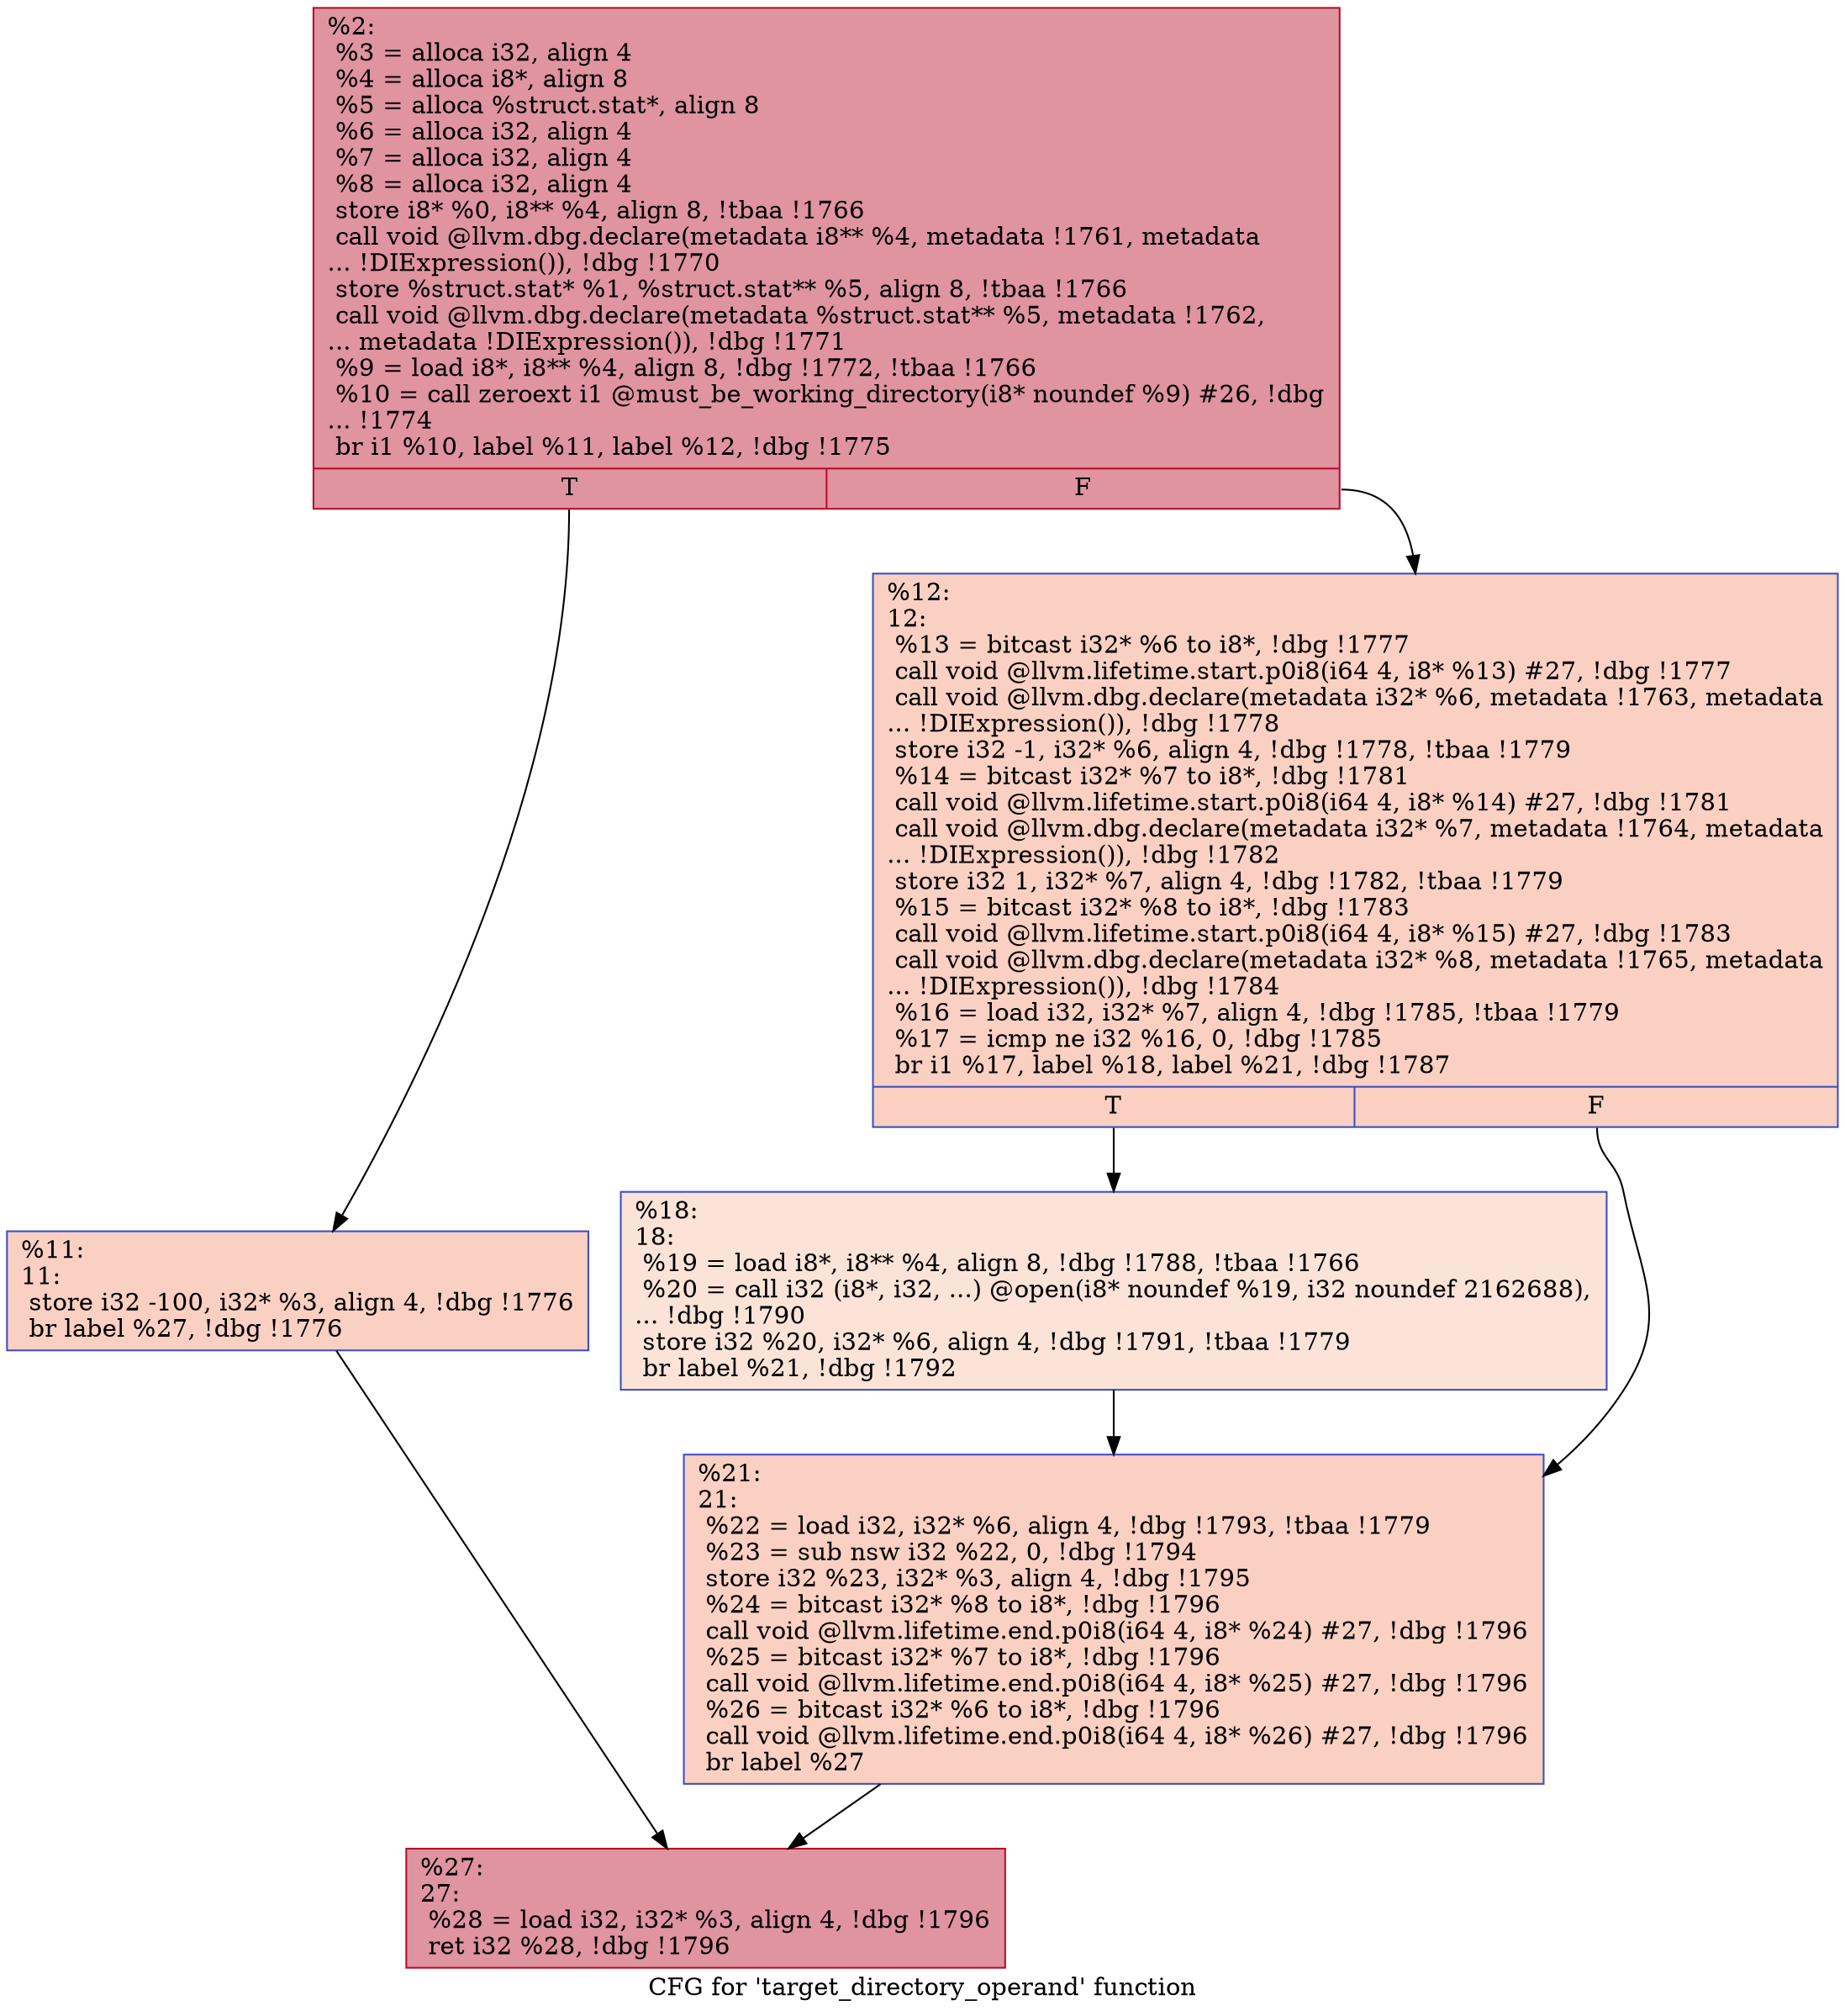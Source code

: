 digraph "CFG for 'target_directory_operand' function" {
	label="CFG for 'target_directory_operand' function";

	Node0x1b80b80 [shape=record,color="#b70d28ff", style=filled, fillcolor="#b70d2870",label="{%2:\l  %3 = alloca i32, align 4\l  %4 = alloca i8*, align 8\l  %5 = alloca %struct.stat*, align 8\l  %6 = alloca i32, align 4\l  %7 = alloca i32, align 4\l  %8 = alloca i32, align 4\l  store i8* %0, i8** %4, align 8, !tbaa !1766\l  call void @llvm.dbg.declare(metadata i8** %4, metadata !1761, metadata\l... !DIExpression()), !dbg !1770\l  store %struct.stat* %1, %struct.stat** %5, align 8, !tbaa !1766\l  call void @llvm.dbg.declare(metadata %struct.stat** %5, metadata !1762,\l... metadata !DIExpression()), !dbg !1771\l  %9 = load i8*, i8** %4, align 8, !dbg !1772, !tbaa !1766\l  %10 = call zeroext i1 @must_be_working_directory(i8* noundef %9) #26, !dbg\l... !1774\l  br i1 %10, label %11, label %12, !dbg !1775\l|{<s0>T|<s1>F}}"];
	Node0x1b80b80:s0 -> Node0x1b81290;
	Node0x1b80b80:s1 -> Node0x1b812e0;
	Node0x1b81290 [shape=record,color="#3d50c3ff", style=filled, fillcolor="#f3947570",label="{%11:\l11:                                               \l  store i32 -100, i32* %3, align 4, !dbg !1776\l  br label %27, !dbg !1776\l}"];
	Node0x1b81290 -> Node0x1b813d0;
	Node0x1b812e0 [shape=record,color="#3d50c3ff", style=filled, fillcolor="#f3947570",label="{%12:\l12:                                               \l  %13 = bitcast i32* %6 to i8*, !dbg !1777\l  call void @llvm.lifetime.start.p0i8(i64 4, i8* %13) #27, !dbg !1777\l  call void @llvm.dbg.declare(metadata i32* %6, metadata !1763, metadata\l... !DIExpression()), !dbg !1778\l  store i32 -1, i32* %6, align 4, !dbg !1778, !tbaa !1779\l  %14 = bitcast i32* %7 to i8*, !dbg !1781\l  call void @llvm.lifetime.start.p0i8(i64 4, i8* %14) #27, !dbg !1781\l  call void @llvm.dbg.declare(metadata i32* %7, metadata !1764, metadata\l... !DIExpression()), !dbg !1782\l  store i32 1, i32* %7, align 4, !dbg !1782, !tbaa !1779\l  %15 = bitcast i32* %8 to i8*, !dbg !1783\l  call void @llvm.lifetime.start.p0i8(i64 4, i8* %15) #27, !dbg !1783\l  call void @llvm.dbg.declare(metadata i32* %8, metadata !1765, metadata\l... !DIExpression()), !dbg !1784\l  %16 = load i32, i32* %7, align 4, !dbg !1785, !tbaa !1779\l  %17 = icmp ne i32 %16, 0, !dbg !1785\l  br i1 %17, label %18, label %21, !dbg !1787\l|{<s0>T|<s1>F}}"];
	Node0x1b812e0:s0 -> Node0x1b81330;
	Node0x1b812e0:s1 -> Node0x1b81380;
	Node0x1b81330 [shape=record,color="#3d50c3ff", style=filled, fillcolor="#f6bfa670",label="{%18:\l18:                                               \l  %19 = load i8*, i8** %4, align 8, !dbg !1788, !tbaa !1766\l  %20 = call i32 (i8*, i32, ...) @open(i8* noundef %19, i32 noundef 2162688),\l... !dbg !1790\l  store i32 %20, i32* %6, align 4, !dbg !1791, !tbaa !1779\l  br label %21, !dbg !1792\l}"];
	Node0x1b81330 -> Node0x1b81380;
	Node0x1b81380 [shape=record,color="#3d50c3ff", style=filled, fillcolor="#f3947570",label="{%21:\l21:                                               \l  %22 = load i32, i32* %6, align 4, !dbg !1793, !tbaa !1779\l  %23 = sub nsw i32 %22, 0, !dbg !1794\l  store i32 %23, i32* %3, align 4, !dbg !1795\l  %24 = bitcast i32* %8 to i8*, !dbg !1796\l  call void @llvm.lifetime.end.p0i8(i64 4, i8* %24) #27, !dbg !1796\l  %25 = bitcast i32* %7 to i8*, !dbg !1796\l  call void @llvm.lifetime.end.p0i8(i64 4, i8* %25) #27, !dbg !1796\l  %26 = bitcast i32* %6 to i8*, !dbg !1796\l  call void @llvm.lifetime.end.p0i8(i64 4, i8* %26) #27, !dbg !1796\l  br label %27\l}"];
	Node0x1b81380 -> Node0x1b813d0;
	Node0x1b813d0 [shape=record,color="#b70d28ff", style=filled, fillcolor="#b70d2870",label="{%27:\l27:                                               \l  %28 = load i32, i32* %3, align 4, !dbg !1796\l  ret i32 %28, !dbg !1796\l}"];
}

